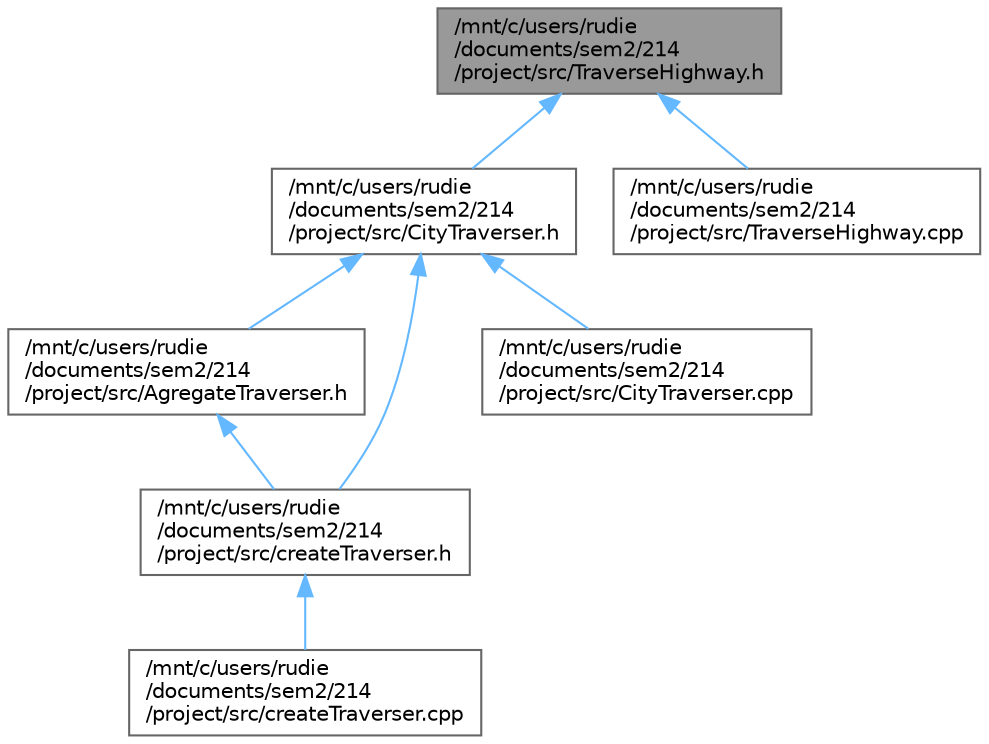 digraph "/mnt/c/users/rudie/documents/sem2/214/project/src/TraverseHighway.h"
{
 // LATEX_PDF_SIZE
  bgcolor="transparent";
  edge [fontname=Helvetica,fontsize=10,labelfontname=Helvetica,labelfontsize=10];
  node [fontname=Helvetica,fontsize=10,shape=box,height=0.2,width=0.4];
  Node1 [id="Node000001",label="/mnt/c/users/rudie\l/documents/sem2/214\l/project/src/TraverseHighway.h",height=0.2,width=0.4,color="gray40", fillcolor="grey60", style="filled", fontcolor="black",tooltip="Header file for the TraverseHighway class."];
  Node1 -> Node2 [id="edge1_Node000001_Node000002",dir="back",color="steelblue1",style="solid",tooltip=" "];
  Node2 [id="Node000002",label="/mnt/c/users/rudie\l/documents/sem2/214\l/project/src/CityTraverser.h",height=0.2,width=0.4,color="grey40", fillcolor="white", style="filled",URL="$CityTraverser_8h.html",tooltip="Header file for the CityTraverser class, a concrete iterator for traversing transportation elements i..."];
  Node2 -> Node3 [id="edge2_Node000002_Node000003",dir="back",color="steelblue1",style="solid",tooltip=" "];
  Node3 [id="Node000003",label="/mnt/c/users/rudie\l/documents/sem2/214\l/project/src/AgregateTraverser.h",height=0.2,width=0.4,color="grey40", fillcolor="white", style="filled",URL="$AgregateTraverser_8h.html",tooltip="Defines the AgregateTraverser class and its interface for creating CityTraverser objects."];
  Node3 -> Node4 [id="edge3_Node000003_Node000004",dir="back",color="steelblue1",style="solid",tooltip=" "];
  Node4 [id="Node000004",label="/mnt/c/users/rudie\l/documents/sem2/214\l/project/src/createTraverser.h",height=0.2,width=0.4,color="grey40", fillcolor="white", style="filled",URL="$createTraverser_8h.html",tooltip="Header file for the CreateTraverser class."];
  Node4 -> Node5 [id="edge4_Node000004_Node000005",dir="back",color="steelblue1",style="solid",tooltip=" "];
  Node5 [id="Node000005",label="/mnt/c/users/rudie\l/documents/sem2/214\l/project/src/createTraverser.cpp",height=0.2,width=0.4,color="grey40", fillcolor="white", style="filled",URL="$createTraverser_8cpp.html",tooltip="Implementation of the CreateTraverser class for creating CityTraverser objects."];
  Node2 -> Node6 [id="edge5_Node000002_Node000006",dir="back",color="steelblue1",style="solid",tooltip=" "];
  Node6 [id="Node000006",label="/mnt/c/users/rudie\l/documents/sem2/214\l/project/src/CityTraverser.cpp",height=0.2,width=0.4,color="grey40", fillcolor="white", style="filled",URL="$CityTraverser_8cpp.html",tooltip="Implementation of the CityTraverser class."];
  Node2 -> Node4 [id="edge6_Node000002_Node000004",dir="back",color="steelblue1",style="solid",tooltip=" "];
  Node1 -> Node7 [id="edge7_Node000001_Node000007",dir="back",color="steelblue1",style="solid",tooltip=" "];
  Node7 [id="Node000007",label="/mnt/c/users/rudie\l/documents/sem2/214\l/project/src/TraverseHighway.cpp",height=0.2,width=0.4,color="grey40", fillcolor="white", style="filled",URL="$TraverseHighway_8cpp.html",tooltip="Implementation of the TraverseHighway class."];
}
